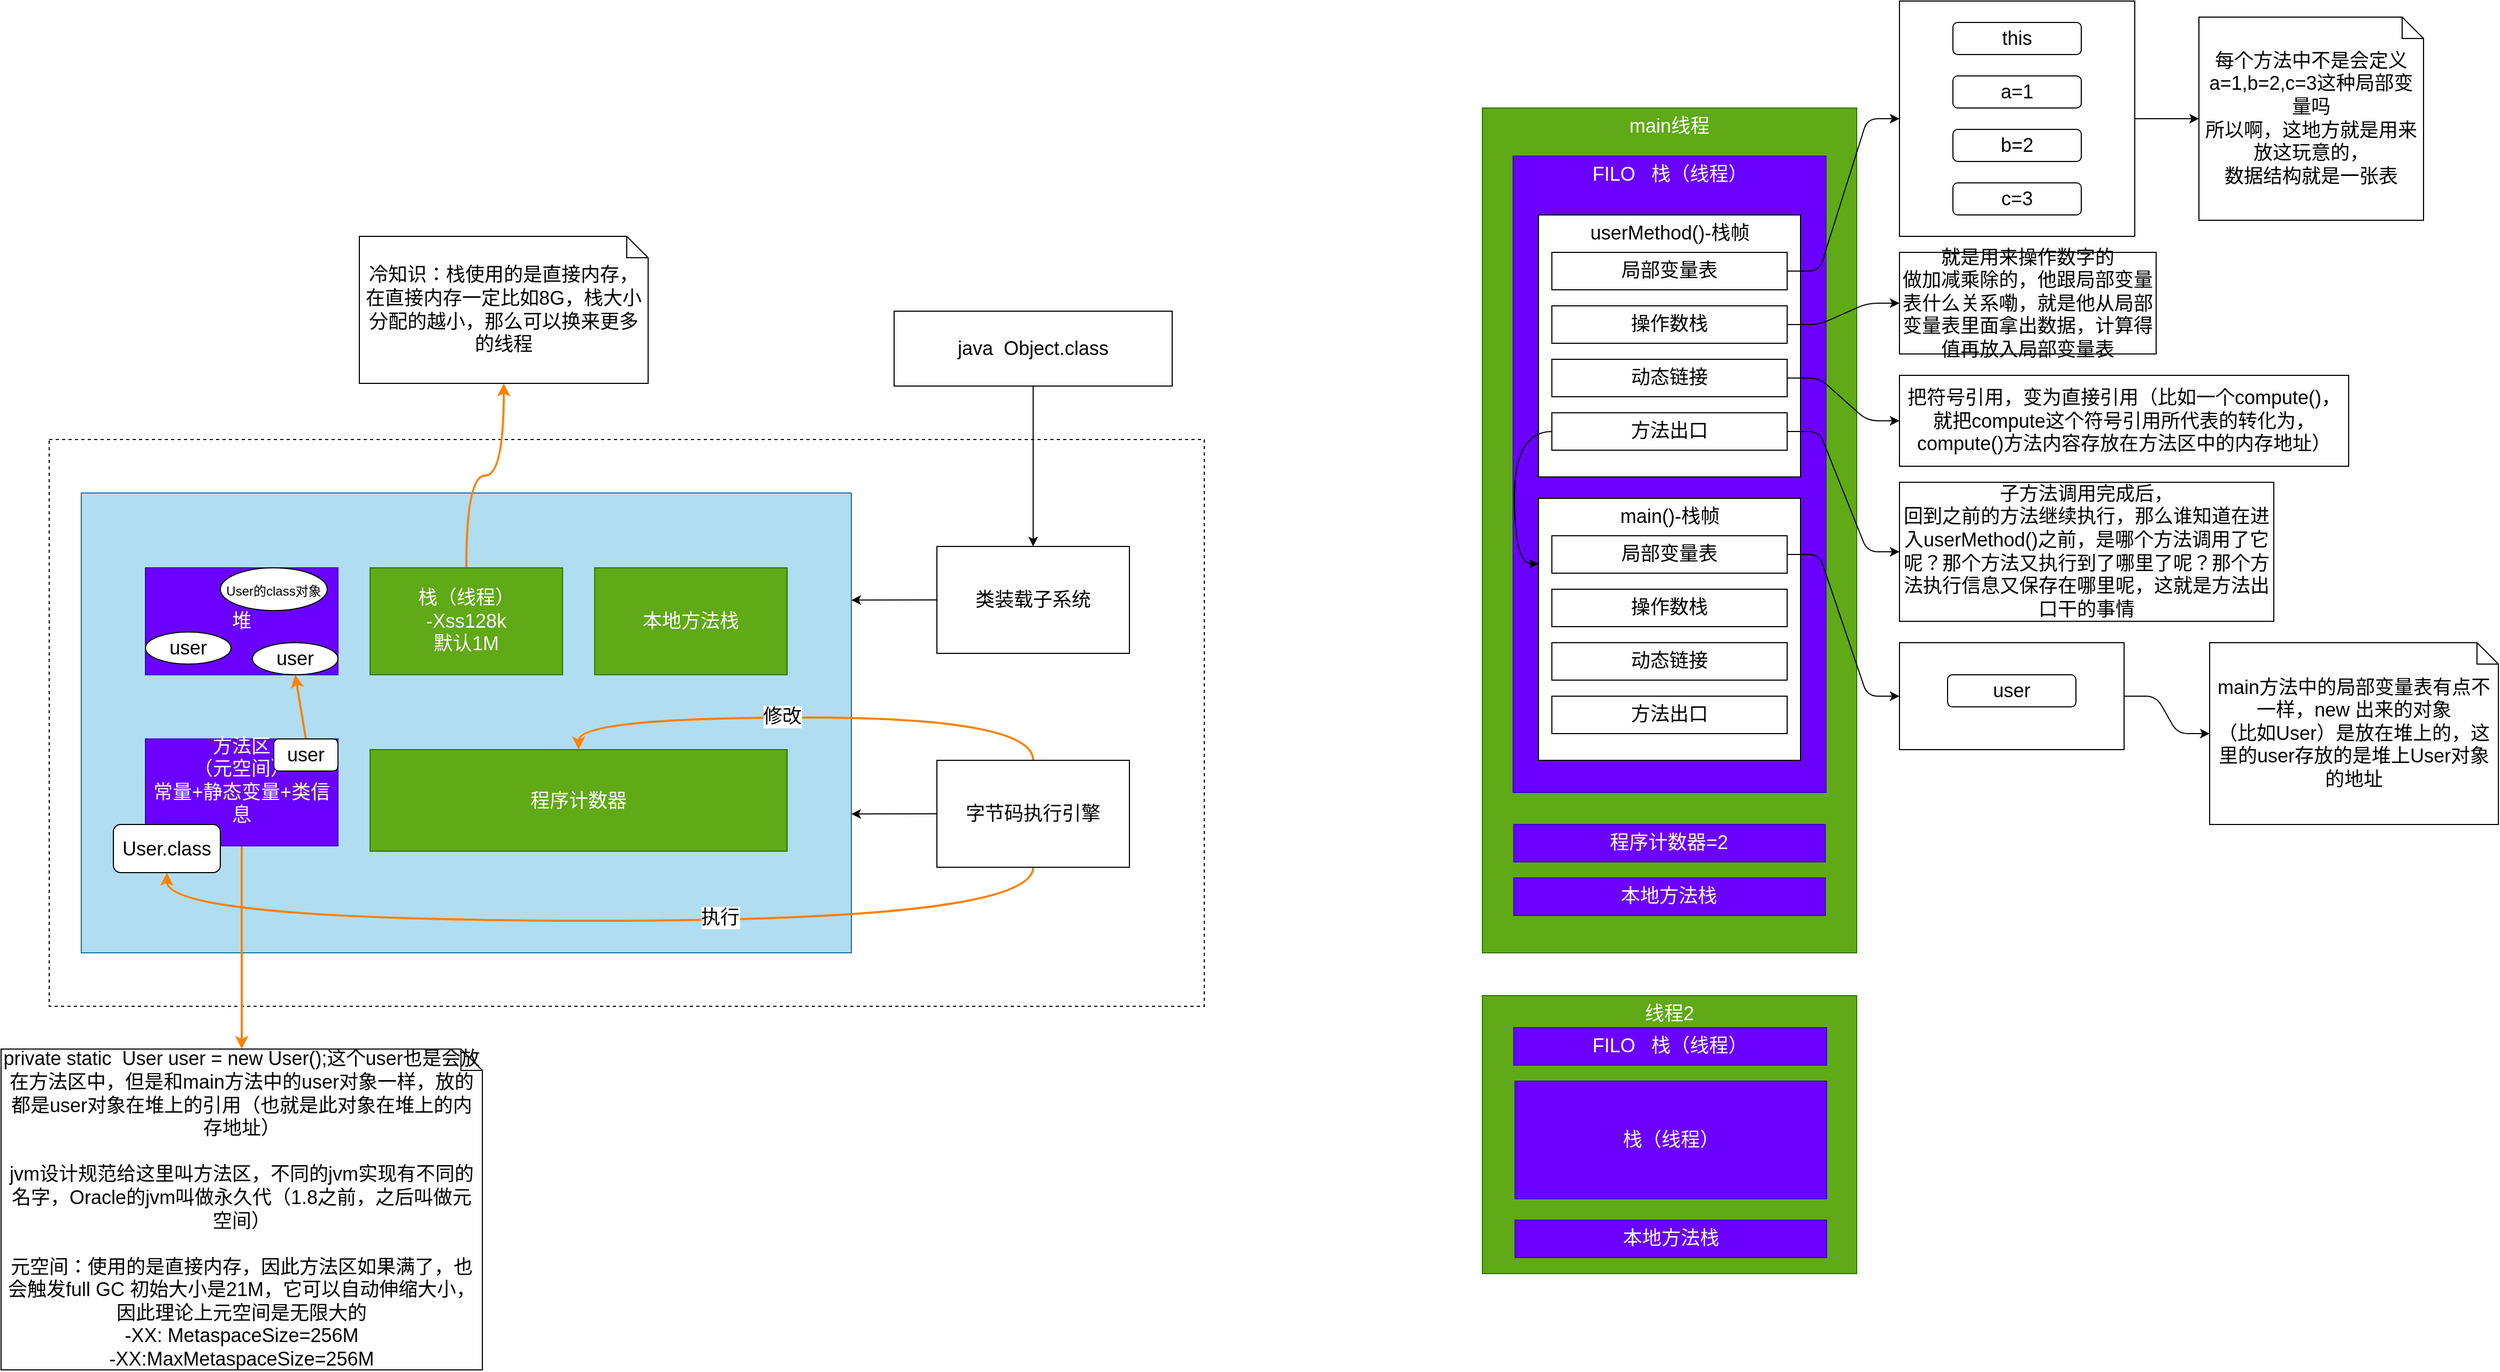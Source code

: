 <mxfile>
    <diagram id="iL3qM8bUeRaOntAcXibb" name="Page-1">
        <mxGraphModel dx="1374" dy="790" grid="1" gridSize="10" guides="1" tooltips="1" connect="1" arrows="1" fold="1" page="1" pageScale="1" pageWidth="10000000" pageHeight="10000000" math="0" shadow="0">
            <root>
                <mxCell id="0"/>
                <mxCell id="1" parent="0"/>
                <mxCell id="15" value="&lt;span style=&quot;font-size: 18px&quot;&gt;main线程&lt;/span&gt;" style="whiteSpace=wrap;html=1;verticalAlign=top;fillColor=#60a917;strokeColor=#2D7600;fontColor=#ffffff;" vertex="1" parent="1">
                    <mxGeometry x="1890" y="370" width="350" height="790" as="geometry"/>
                </mxCell>
                <mxCell id="2" value="" style="whiteSpace=wrap;html=1;dashed=1;" vertex="1" parent="1">
                    <mxGeometry x="550" y="680" width="1080" height="530" as="geometry"/>
                </mxCell>
                <mxCell id="3" value="" style="whiteSpace=wrap;html=1;fillColor=#b1ddf0;strokeColor=#10739e;" vertex="1" parent="1">
                    <mxGeometry x="580" y="730" width="720" height="430" as="geometry"/>
                </mxCell>
                <mxCell id="4" value="&lt;font style=&quot;font-size: 18px&quot;&gt;堆&lt;/font&gt;" style="whiteSpace=wrap;html=1;fillColor=#6a00ff;fontColor=#ffffff;strokeColor=#3700CC;" vertex="1" parent="1">
                    <mxGeometry x="640" y="800" width="180" height="100" as="geometry"/>
                </mxCell>
                <mxCell id="90" style="edgeStyle=orthogonalEdgeStyle;curved=1;html=1;exitX=0.5;exitY=0;exitDx=0;exitDy=0;fontSize=18;strokeColor=#FF8000;strokeWidth=2;" edge="1" parent="1" source="5" target="91">
                    <mxGeometry relative="1" as="geometry">
                        <mxPoint x="970" y="590" as="targetPoint"/>
                    </mxGeometry>
                </mxCell>
                <mxCell id="5" value="&lt;font style=&quot;font-size: 18px&quot;&gt;栈（线程）&lt;br&gt;-Xss128k&lt;br&gt;默认1M&lt;br&gt;&lt;/font&gt;" style="whiteSpace=wrap;html=1;fillColor=#60a917;fontColor=#ffffff;strokeColor=#2D7600;" vertex="1" parent="1">
                    <mxGeometry x="850" y="800" width="180" height="100" as="geometry"/>
                </mxCell>
                <mxCell id="6" value="&lt;font style=&quot;font-size: 18px&quot;&gt;本地方法栈&lt;/font&gt;" style="whiteSpace=wrap;html=1;fillColor=#60a917;fontColor=#ffffff;strokeColor=#2D7600;" vertex="1" parent="1">
                    <mxGeometry x="1060" y="800" width="180" height="100" as="geometry"/>
                </mxCell>
                <mxCell id="63" style="edgeStyle=orthogonalEdgeStyle;html=1;exitX=0.5;exitY=1;exitDx=0;exitDy=0;fontSize=18;curved=1;fillColor=#fa6800;strokeColor=#FF8000;strokeWidth=2;" edge="1" parent="1" source="7" target="64">
                    <mxGeometry relative="1" as="geometry">
                        <mxPoint x="820" y="1320" as="targetPoint"/>
                    </mxGeometry>
                </mxCell>
                <mxCell id="7" value="&lt;font style=&quot;font-size: 18px&quot;&gt;方法区&lt;br&gt;（元空间）&lt;br&gt;常量+静态变量+类信息&lt;br&gt;&lt;br&gt;&lt;/font&gt;" style="whiteSpace=wrap;html=1;fillColor=#6a00ff;fontColor=#ffffff;strokeColor=#3700CC;" vertex="1" parent="1">
                    <mxGeometry x="640" y="960" width="180" height="100" as="geometry"/>
                </mxCell>
                <mxCell id="8" value="&lt;font style=&quot;font-size: 18px&quot;&gt;程序计数器&lt;/font&gt;" style="whiteSpace=wrap;html=1;fillColor=#60a917;fontColor=#ffffff;strokeColor=#2D7600;" vertex="1" parent="1">
                    <mxGeometry x="850" y="970" width="390" height="95" as="geometry"/>
                </mxCell>
                <mxCell id="13" style="edgeStyle=none;html=1;exitX=0;exitY=0.5;exitDx=0;exitDy=0;entryX=1;entryY=0.233;entryDx=0;entryDy=0;entryPerimeter=0;fontSize=18;" edge="1" parent="1" source="9" target="3">
                    <mxGeometry relative="1" as="geometry"/>
                </mxCell>
                <mxCell id="9" value="&lt;font style=&quot;font-size: 18px&quot;&gt;类装载子系统&lt;/font&gt;" style="whiteSpace=wrap;html=1;" vertex="1" parent="1">
                    <mxGeometry x="1380" y="780" width="180" height="100" as="geometry"/>
                </mxCell>
                <mxCell id="14" style="edgeStyle=none;html=1;exitX=0;exitY=0.5;exitDx=0;exitDy=0;entryX=1;entryY=0.698;entryDx=0;entryDy=0;entryPerimeter=0;fontSize=18;" edge="1" parent="1" source="10" target="3">
                    <mxGeometry relative="1" as="geometry"/>
                </mxCell>
                <mxCell id="92" style="edgeStyle=orthogonalEdgeStyle;curved=1;html=1;exitX=0.5;exitY=0;exitDx=0;exitDy=0;entryX=0.5;entryY=0;entryDx=0;entryDy=0;fontSize=18;strokeColor=#FF8000;strokeWidth=2;" edge="1" parent="1" source="10" target="8">
                    <mxGeometry relative="1" as="geometry">
                        <Array as="points">
                            <mxPoint x="1470" y="940"/>
                            <mxPoint x="1045" y="940"/>
                        </Array>
                    </mxGeometry>
                </mxCell>
                <mxCell id="93" value="修改" style="edgeLabel;html=1;align=center;verticalAlign=middle;resizable=0;points=[];fontSize=18;" vertex="1" connectable="0" parent="92">
                    <mxGeometry x="0.111" y="-1" relative="1" as="geometry">
                        <mxPoint as="offset"/>
                    </mxGeometry>
                </mxCell>
                <mxCell id="96" style="edgeStyle=orthogonalEdgeStyle;curved=1;html=1;exitX=0.5;exitY=1;exitDx=0;exitDy=0;entryX=0.5;entryY=1;entryDx=0;entryDy=0;fontSize=18;strokeColor=#FF8000;strokeWidth=2;" edge="1" parent="1" source="10" target="95">
                    <mxGeometry relative="1" as="geometry">
                        <Array as="points">
                            <mxPoint x="1470" y="1130"/>
                            <mxPoint x="660" y="1130"/>
                        </Array>
                    </mxGeometry>
                </mxCell>
                <mxCell id="97" value="执行" style="edgeLabel;html=1;align=center;verticalAlign=middle;resizable=0;points=[];fontSize=18;" vertex="1" connectable="0" parent="96">
                    <mxGeometry x="-0.242" y="-3" relative="1" as="geometry">
                        <mxPoint as="offset"/>
                    </mxGeometry>
                </mxCell>
                <mxCell id="10" value="&lt;font style=&quot;font-size: 18px&quot;&gt;字节码执行引擎&lt;/font&gt;" style="whiteSpace=wrap;html=1;" vertex="1" parent="1">
                    <mxGeometry x="1380" y="980" width="180" height="100" as="geometry"/>
                </mxCell>
                <mxCell id="12" style="edgeStyle=none;html=1;exitX=0.5;exitY=1;exitDx=0;exitDy=0;entryX=0.5;entryY=0;entryDx=0;entryDy=0;fontSize=18;" edge="1" parent="1" source="11" target="9">
                    <mxGeometry relative="1" as="geometry"/>
                </mxCell>
                <mxCell id="11" value="&lt;font style=&quot;font-size: 18px&quot;&gt;java&amp;nbsp; Object.class&lt;/font&gt;" style="whiteSpace=wrap;html=1;" vertex="1" parent="1">
                    <mxGeometry x="1340" y="560" width="260" height="70" as="geometry"/>
                </mxCell>
                <mxCell id="16" value="&lt;font style=&quot;font-size: 18px&quot;&gt;FILO&amp;nbsp; &amp;nbsp;栈（线程）&lt;/font&gt;" style="whiteSpace=wrap;html=1;verticalAlign=top;fillColor=#6a00ff;fontColor=#ffffff;strokeColor=#3700CC;" vertex="1" parent="1">
                    <mxGeometry x="1918.75" y="415" width="292.5" height="595" as="geometry"/>
                </mxCell>
                <mxCell id="17" value="&lt;font style=&quot;font-size: 18px&quot;&gt;userMethod()-栈帧&lt;/font&gt;" style="whiteSpace=wrap;html=1;verticalAlign=top;" vertex="1" parent="1">
                    <mxGeometry x="1942.5" y="470" width="245" height="245" as="geometry"/>
                </mxCell>
                <mxCell id="35" style="edgeStyle=entityRelationEdgeStyle;html=1;exitX=1;exitY=0.5;exitDx=0;exitDy=0;fontSize=18;" edge="1" parent="1" source="18" target="37">
                    <mxGeometry relative="1" as="geometry">
                        <mxPoint x="2310" y="470" as="targetPoint"/>
                    </mxGeometry>
                </mxCell>
                <mxCell id="18" value="&lt;span style=&quot;font-size: 18px&quot;&gt;局部变量表&lt;/span&gt;" style="whiteSpace=wrap;html=1;verticalAlign=top;" vertex="1" parent="1">
                    <mxGeometry x="1955" y="505" width="220" height="35" as="geometry"/>
                </mxCell>
                <mxCell id="38" style="edgeStyle=entityRelationEdgeStyle;html=1;exitX=1;exitY=0.5;exitDx=0;exitDy=0;fontSize=18;entryX=0;entryY=0.5;entryDx=0;entryDy=0;" edge="1" parent="1" source="19" target="39">
                    <mxGeometry relative="1" as="geometry">
                        <mxPoint x="2280" y="620" as="targetPoint"/>
                    </mxGeometry>
                </mxCell>
                <mxCell id="19" value="&lt;font style=&quot;font-size: 18px&quot;&gt;操作数栈&lt;/font&gt;" style="whiteSpace=wrap;html=1;verticalAlign=top;" vertex="1" parent="1">
                    <mxGeometry x="1955" y="555" width="220" height="35" as="geometry"/>
                </mxCell>
                <mxCell id="40" style="edgeStyle=entityRelationEdgeStyle;html=1;exitX=1;exitY=0.5;exitDx=0;exitDy=0;fontSize=18;" edge="1" parent="1" source="20" target="41">
                    <mxGeometry relative="1" as="geometry">
                        <mxPoint x="2290" y="680" as="targetPoint"/>
                    </mxGeometry>
                </mxCell>
                <mxCell id="20" value="&lt;span style=&quot;font-size: 18px&quot;&gt;动态链接&lt;/span&gt;" style="whiteSpace=wrap;html=1;verticalAlign=top;" vertex="1" parent="1">
                    <mxGeometry x="1955" y="605" width="220" height="35" as="geometry"/>
                </mxCell>
                <mxCell id="42" style="edgeStyle=orthogonalEdgeStyle;html=1;exitX=0;exitY=0.5;exitDx=0;exitDy=0;entryX=0;entryY=0.25;entryDx=0;entryDy=0;fontSize=18;curved=1;" edge="1" parent="1" source="21" target="23">
                    <mxGeometry relative="1" as="geometry">
                        <Array as="points">
                            <mxPoint x="1920" y="673"/>
                            <mxPoint x="1920" y="796"/>
                        </Array>
                    </mxGeometry>
                </mxCell>
                <mxCell id="43" style="edgeStyle=entityRelationEdgeStyle;html=1;exitX=1;exitY=0.5;exitDx=0;exitDy=0;fontSize=18;" edge="1" parent="1" source="21" target="44">
                    <mxGeometry relative="1" as="geometry">
                        <mxPoint x="2310" y="780" as="targetPoint"/>
                    </mxGeometry>
                </mxCell>
                <mxCell id="21" value="&lt;span style=&quot;font-size: 18px&quot;&gt;方法出口&lt;/span&gt;" style="whiteSpace=wrap;html=1;verticalAlign=top;" vertex="1" parent="1">
                    <mxGeometry x="1955" y="655" width="220" height="35" as="geometry"/>
                </mxCell>
                <mxCell id="23" value="&lt;font style=&quot;font-size: 18px&quot;&gt;main()-栈帧&lt;/font&gt;" style="whiteSpace=wrap;html=1;verticalAlign=top;" vertex="1" parent="1">
                    <mxGeometry x="1942.5" y="735" width="245" height="245" as="geometry"/>
                </mxCell>
                <mxCell id="46" style="edgeStyle=entityRelationEdgeStyle;html=1;exitX=1;exitY=0.5;exitDx=0;exitDy=0;fontSize=18;entryX=0;entryY=0.5;entryDx=0;entryDy=0;" edge="1" parent="1" source="24" target="47">
                    <mxGeometry relative="1" as="geometry">
                        <mxPoint x="2300" y="910" as="targetPoint"/>
                    </mxGeometry>
                </mxCell>
                <mxCell id="24" value="&lt;span style=&quot;font-size: 18px&quot;&gt;局部变量表&lt;/span&gt;" style="whiteSpace=wrap;html=1;verticalAlign=top;" vertex="1" parent="1">
                    <mxGeometry x="1955" y="770" width="220" height="35" as="geometry"/>
                </mxCell>
                <mxCell id="25" value="&lt;font style=&quot;font-size: 18px&quot;&gt;操作数栈&lt;/font&gt;" style="whiteSpace=wrap;html=1;verticalAlign=top;" vertex="1" parent="1">
                    <mxGeometry x="1955" y="820" width="220" height="35" as="geometry"/>
                </mxCell>
                <mxCell id="26" value="&lt;span style=&quot;font-size: 18px&quot;&gt;动态链接&lt;/span&gt;" style="whiteSpace=wrap;html=1;verticalAlign=top;" vertex="1" parent="1">
                    <mxGeometry x="1955" y="870" width="220" height="35" as="geometry"/>
                </mxCell>
                <mxCell id="27" value="&lt;span style=&quot;font-size: 18px&quot;&gt;方法出口&lt;/span&gt;" style="whiteSpace=wrap;html=1;verticalAlign=top;" vertex="1" parent="1">
                    <mxGeometry x="1955" y="920" width="220" height="35" as="geometry"/>
                </mxCell>
                <mxCell id="49" style="edgeStyle=entityRelationEdgeStyle;html=1;exitX=1;exitY=0.5;exitDx=0;exitDy=0;fontSize=18;" edge="1" parent="1" source="37" target="48">
                    <mxGeometry relative="1" as="geometry"/>
                </mxCell>
                <mxCell id="37" value="" style="whiteSpace=wrap;html=1;fontSize=18;" vertex="1" parent="1">
                    <mxGeometry x="2280" y="270" width="220" height="220" as="geometry"/>
                </mxCell>
                <mxCell id="39" value="就是用来操作数字的&lt;br&gt;做加减乘除的，他跟局部变量表什么关系嘞，就是他从局部变量表里面拿出数据，计算得值再放入局部变量表" style="whiteSpace=wrap;html=1;fontSize=18;" vertex="1" parent="1">
                    <mxGeometry x="2280" y="505" width="240" height="95" as="geometry"/>
                </mxCell>
                <mxCell id="41" value="把符号引用，变为直接引用（比如一个compute()，就把compute这个符号引用所代表的转化为，compute()方法内容存放在方法区中的内存地址）" style="whiteSpace=wrap;html=1;fontSize=18;" vertex="1" parent="1">
                    <mxGeometry x="2280" y="620" width="420" height="85" as="geometry"/>
                </mxCell>
                <mxCell id="44" value="子方法调用完成后，&lt;br&gt;回到之前的方法继续执行，那么谁知道在进入userMethod()之前，是哪个方法调用了它呢？那个方法又执行到了哪里了呢？那个方法执行信息又保存在哪里呢，这就是方法出口干的事情" style="whiteSpace=wrap;html=1;fontSize=18;" vertex="1" parent="1">
                    <mxGeometry x="2280" y="720" width="350" height="130" as="geometry"/>
                </mxCell>
                <mxCell id="45" value="user" style="ellipse;whiteSpace=wrap;html=1;fontSize=18;" vertex="1" parent="1">
                    <mxGeometry x="640" y="860" width="80" height="30" as="geometry"/>
                </mxCell>
                <mxCell id="61" style="edgeStyle=entityRelationEdgeStyle;html=1;exitX=1;exitY=0.5;exitDx=0;exitDy=0;entryX=0;entryY=0.5;entryDx=0;entryDy=0;entryPerimeter=0;fontSize=18;" edge="1" parent="1" source="47" target="60">
                    <mxGeometry relative="1" as="geometry"/>
                </mxCell>
                <mxCell id="47" value="" style="whiteSpace=wrap;html=1;fontSize=18;" vertex="1" parent="1">
                    <mxGeometry x="2280" y="870" width="210" height="100" as="geometry"/>
                </mxCell>
                <mxCell id="48" value="每个方法中不是会定义&lt;br&gt;a=1,b=2,c=3这种局部变量吗&lt;br&gt;所以啊，这地方就是用来放这玩意的，&lt;br&gt;数据结构就是一张表" style="shape=note;size=20;whiteSpace=wrap;html=1;fontSize=18;" vertex="1" parent="1">
                    <mxGeometry x="2560" y="285" width="210" height="190" as="geometry"/>
                </mxCell>
                <mxCell id="50" value="this" style="rounded=1;whiteSpace=wrap;html=1;fontSize=18;" vertex="1" parent="1">
                    <mxGeometry x="2330" y="290" width="120" height="30" as="geometry"/>
                </mxCell>
                <mxCell id="51" value="a=1" style="rounded=1;whiteSpace=wrap;html=1;fontSize=18;" vertex="1" parent="1">
                    <mxGeometry x="2330" y="340" width="120" height="30" as="geometry"/>
                </mxCell>
                <mxCell id="52" value="b=2" style="rounded=1;whiteSpace=wrap;html=1;fontSize=18;" vertex="1" parent="1">
                    <mxGeometry x="2330" y="390" width="120" height="30" as="geometry"/>
                </mxCell>
                <mxCell id="53" value="c=3" style="rounded=1;whiteSpace=wrap;html=1;fontSize=18;" vertex="1" parent="1">
                    <mxGeometry x="2330" y="440" width="120" height="30" as="geometry"/>
                </mxCell>
                <mxCell id="60" value="main方法中的局部变量表有点不一样，new 出来的对象&lt;br&gt;（比如User）是放在堆上的，这里的user存放的是堆上User对象的地址" style="shape=note;size=20;whiteSpace=wrap;html=1;fontSize=18;" vertex="1" parent="1">
                    <mxGeometry x="2570" y="870" width="270" height="170" as="geometry"/>
                </mxCell>
                <mxCell id="62" value="user" style="rounded=1;whiteSpace=wrap;html=1;fontSize=18;" vertex="1" parent="1">
                    <mxGeometry x="2325" y="900" width="120" height="30" as="geometry"/>
                </mxCell>
                <mxCell id="64" value="private static&amp;nbsp; User user = new User();这个user也是会放在方法区中，但是和main方法中的user对象一样，放的都是user对象在堆上的引用（也就是此对象在堆上的内存地址）&lt;br&gt;&lt;br&gt;jvm设计规范给这里叫方法区，不同的jvm实现有不同的名字，Oracle的jvm叫做永久代（1.8之前，之后叫做元空间）&lt;br&gt;&lt;br&gt;元空间：使用的是直接内存，因此方法区如果满了，也会触发full GC 初始大小是21M，它可以自动伸缩大小，因此理论上元空间是无限大的&lt;br&gt;-XX: MetaspaceSize=256M&lt;br&gt;-XX:MaxMetaspaceSize=256M" style="shape=note;size=20;whiteSpace=wrap;html=1;fontSize=18;" vertex="1" parent="1">
                    <mxGeometry x="505" y="1250" width="450" height="300" as="geometry"/>
                </mxCell>
                <mxCell id="67" style="html=1;exitX=0.5;exitY=0;exitDx=0;exitDy=0;entryX=0.5;entryY=1;entryDx=0;entryDy=0;fontSize=18;fillColor=#fa6800;strokeColor=#FF8000;strokeWidth=2;" edge="1" parent="1" source="65" target="66">
                    <mxGeometry relative="1" as="geometry"/>
                </mxCell>
                <mxCell id="65" value="user" style="rounded=1;whiteSpace=wrap;html=1;fontSize=18;" vertex="1" parent="1">
                    <mxGeometry x="760" y="960" width="60" height="30" as="geometry"/>
                </mxCell>
                <mxCell id="66" value="user" style="ellipse;whiteSpace=wrap;html=1;fontSize=18;" vertex="1" parent="1">
                    <mxGeometry x="740" y="870" width="80" height="30" as="geometry"/>
                </mxCell>
                <mxCell id="68" value="&lt;span style=&quot;font-size: 18px&quot;&gt;程序计数器=2&lt;/span&gt;" style="whiteSpace=wrap;html=1;verticalAlign=top;fillColor=#6a00ff;fontColor=#ffffff;strokeColor=#3700CC;" vertex="1" parent="1">
                    <mxGeometry x="1919.38" y="1040" width="291.25" height="35" as="geometry"/>
                </mxCell>
                <mxCell id="69" value="&lt;span style=&quot;font-size: 18px&quot;&gt;本地方法栈&lt;/span&gt;" style="whiteSpace=wrap;html=1;verticalAlign=top;fillColor=#6a00ff;fontColor=#ffffff;strokeColor=#3700CC;" vertex="1" parent="1">
                    <mxGeometry x="1919.38" y="1090" width="291.25" height="35" as="geometry"/>
                </mxCell>
                <mxCell id="70" value="&lt;span style=&quot;font-size: 18px&quot;&gt;线程2&lt;/span&gt;" style="whiteSpace=wrap;html=1;verticalAlign=top;fillColor=#60a917;strokeColor=#2D7600;fontColor=#ffffff;" vertex="1" parent="1">
                    <mxGeometry x="1890" y="1200" width="350" height="260" as="geometry"/>
                </mxCell>
                <mxCell id="71" value="&lt;font style=&quot;font-size: 18px&quot;&gt;FILO&amp;nbsp; &amp;nbsp;栈（线程）&lt;/font&gt;" style="whiteSpace=wrap;html=1;verticalAlign=top;fillColor=#6a00ff;fontColor=#ffffff;strokeColor=#3700CC;" vertex="1" parent="1">
                    <mxGeometry x="1919.38" y="1230" width="292.5" height="35" as="geometry"/>
                </mxCell>
                <mxCell id="83" value="&lt;span style=&quot;font-size: 18px&quot;&gt;栈（线程）&lt;/span&gt;" style="whiteSpace=wrap;html=1;verticalAlign=middle;fillColor=#6a00ff;fontColor=#ffffff;strokeColor=#3700CC;" vertex="1" parent="1">
                    <mxGeometry x="1920.63" y="1280" width="291.25" height="110" as="geometry"/>
                </mxCell>
                <mxCell id="84" value="&lt;span style=&quot;font-size: 18px&quot;&gt;本地方法栈&lt;/span&gt;" style="whiteSpace=wrap;html=1;verticalAlign=top;fillColor=#6a00ff;fontColor=#ffffff;strokeColor=#3700CC;" vertex="1" parent="1">
                    <mxGeometry x="1920.63" y="1410" width="291.25" height="35" as="geometry"/>
                </mxCell>
                <mxCell id="91" value="冷知识：栈使用的是直接内存，在直接内存一定比如8G，栈大小分配的越小，那么可以换来更多的线程" style="shape=note;size=20;whiteSpace=wrap;html=1;fontSize=18;" vertex="1" parent="1">
                    <mxGeometry x="840" y="490" width="270" height="137.5" as="geometry"/>
                </mxCell>
                <mxCell id="95" value="User.class" style="rounded=1;whiteSpace=wrap;html=1;fontSize=18;" vertex="1" parent="1">
                    <mxGeometry x="610" y="1040" width="100" height="45" as="geometry"/>
                </mxCell>
                <mxCell id="99" value="&lt;font style=&quot;font-size: 12px&quot;&gt;User的class对象&lt;/font&gt;" style="ellipse;whiteSpace=wrap;html=1;fontSize=18;" vertex="1" parent="1">
                    <mxGeometry x="710" y="800" width="100" height="40" as="geometry"/>
                </mxCell>
            </root>
        </mxGraphModel>
    </diagram>
</mxfile>